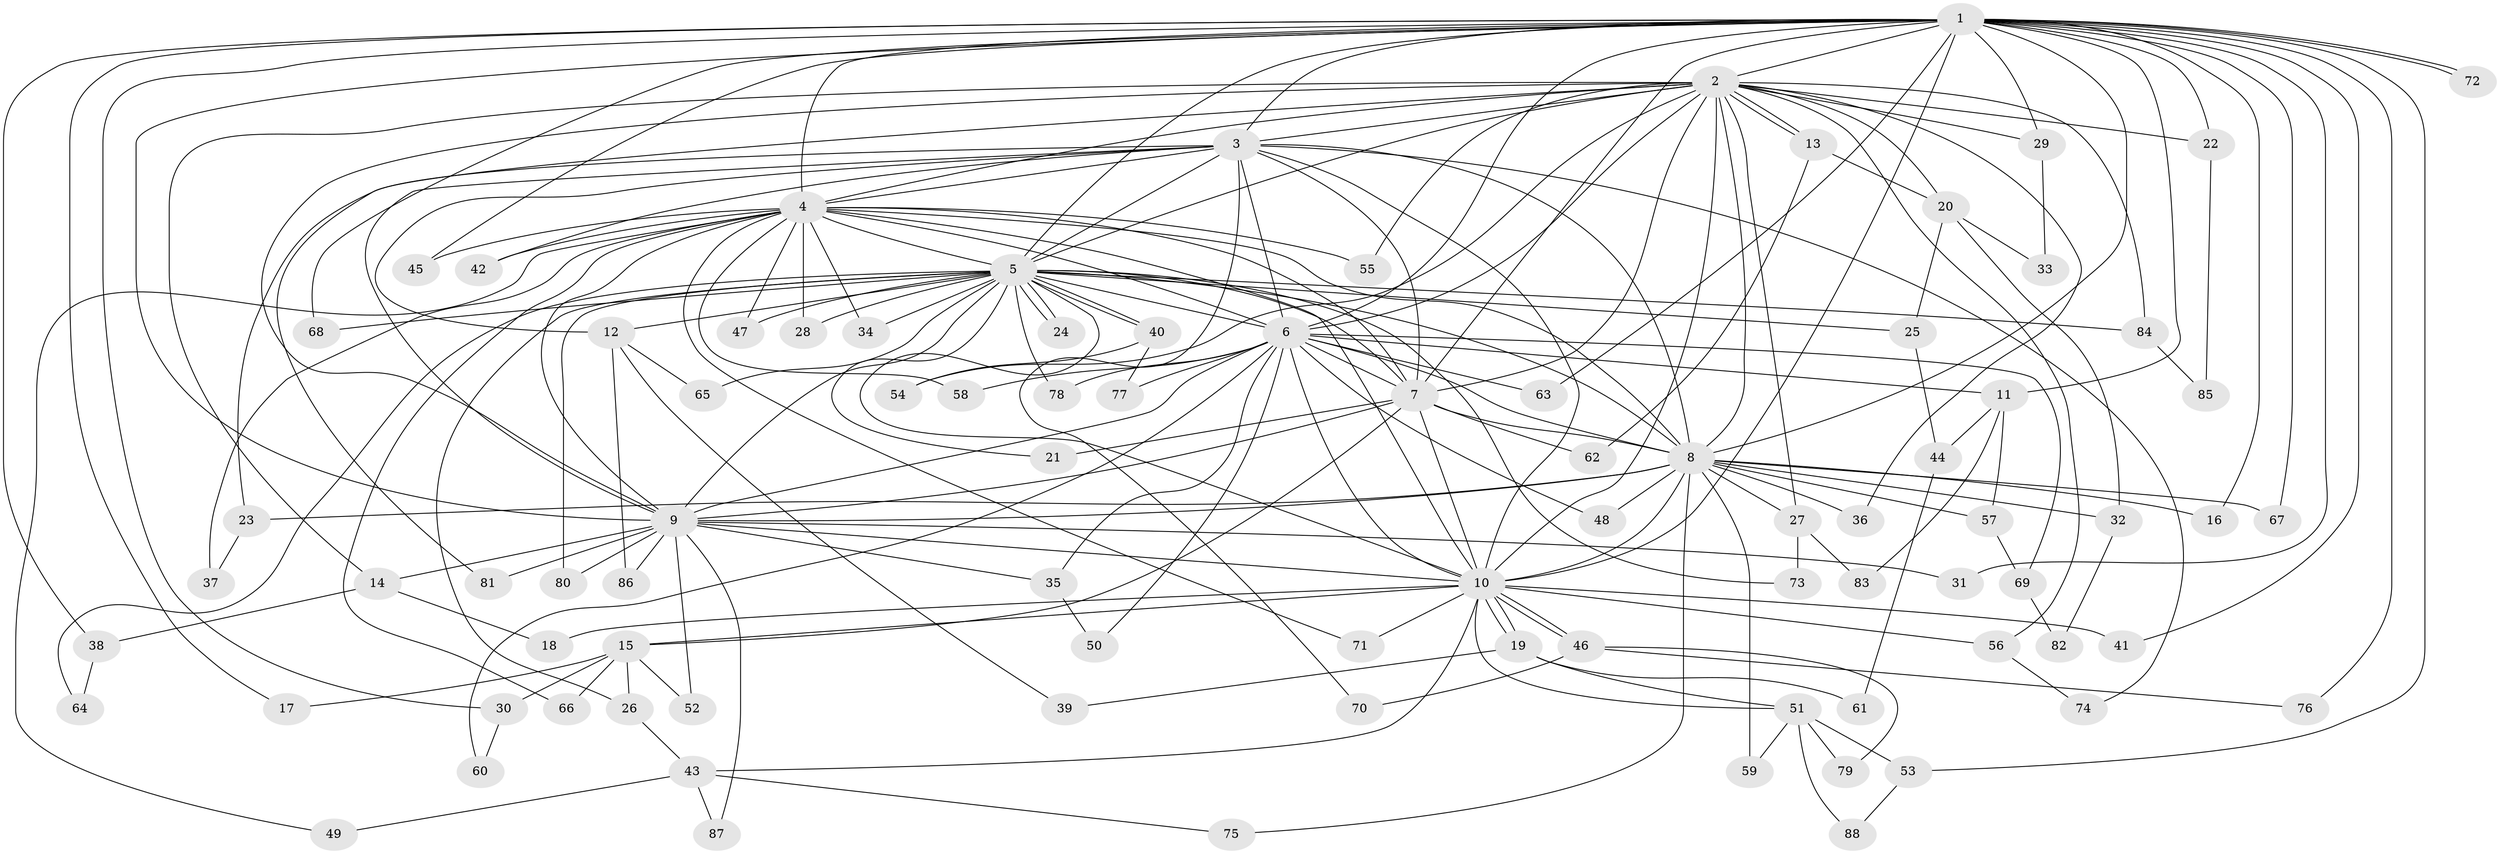 // Generated by graph-tools (version 1.1) at 2025/49/03/09/25 03:49:30]
// undirected, 88 vertices, 201 edges
graph export_dot {
graph [start="1"]
  node [color=gray90,style=filled];
  1;
  2;
  3;
  4;
  5;
  6;
  7;
  8;
  9;
  10;
  11;
  12;
  13;
  14;
  15;
  16;
  17;
  18;
  19;
  20;
  21;
  22;
  23;
  24;
  25;
  26;
  27;
  28;
  29;
  30;
  31;
  32;
  33;
  34;
  35;
  36;
  37;
  38;
  39;
  40;
  41;
  42;
  43;
  44;
  45;
  46;
  47;
  48;
  49;
  50;
  51;
  52;
  53;
  54;
  55;
  56;
  57;
  58;
  59;
  60;
  61;
  62;
  63;
  64;
  65;
  66;
  67;
  68;
  69;
  70;
  71;
  72;
  73;
  74;
  75;
  76;
  77;
  78;
  79;
  80;
  81;
  82;
  83;
  84;
  85;
  86;
  87;
  88;
  1 -- 2;
  1 -- 3;
  1 -- 4;
  1 -- 5;
  1 -- 6;
  1 -- 7;
  1 -- 8;
  1 -- 9;
  1 -- 10;
  1 -- 11;
  1 -- 16;
  1 -- 17;
  1 -- 22;
  1 -- 29;
  1 -- 30;
  1 -- 31;
  1 -- 38;
  1 -- 41;
  1 -- 45;
  1 -- 53;
  1 -- 63;
  1 -- 67;
  1 -- 68;
  1 -- 72;
  1 -- 72;
  1 -- 76;
  2 -- 3;
  2 -- 4;
  2 -- 5;
  2 -- 6;
  2 -- 7;
  2 -- 8;
  2 -- 9;
  2 -- 10;
  2 -- 13;
  2 -- 13;
  2 -- 14;
  2 -- 20;
  2 -- 22;
  2 -- 27;
  2 -- 29;
  2 -- 36;
  2 -- 54;
  2 -- 55;
  2 -- 56;
  2 -- 81;
  2 -- 84;
  3 -- 4;
  3 -- 5;
  3 -- 6;
  3 -- 7;
  3 -- 8;
  3 -- 9;
  3 -- 10;
  3 -- 12;
  3 -- 23;
  3 -- 42;
  3 -- 70;
  3 -- 74;
  4 -- 5;
  4 -- 6;
  4 -- 7;
  4 -- 8;
  4 -- 9;
  4 -- 10;
  4 -- 28;
  4 -- 34;
  4 -- 37;
  4 -- 42;
  4 -- 45;
  4 -- 47;
  4 -- 49;
  4 -- 55;
  4 -- 58;
  4 -- 66;
  4 -- 71;
  5 -- 6;
  5 -- 7;
  5 -- 8;
  5 -- 9;
  5 -- 10;
  5 -- 12;
  5 -- 21;
  5 -- 24;
  5 -- 24;
  5 -- 25;
  5 -- 26;
  5 -- 28;
  5 -- 34;
  5 -- 40;
  5 -- 40;
  5 -- 47;
  5 -- 64;
  5 -- 65;
  5 -- 68;
  5 -- 73;
  5 -- 78;
  5 -- 80;
  5 -- 84;
  6 -- 7;
  6 -- 8;
  6 -- 9;
  6 -- 10;
  6 -- 11;
  6 -- 35;
  6 -- 48;
  6 -- 50;
  6 -- 58;
  6 -- 60;
  6 -- 63;
  6 -- 69;
  6 -- 77;
  6 -- 78;
  7 -- 8;
  7 -- 9;
  7 -- 10;
  7 -- 15;
  7 -- 21;
  7 -- 62;
  8 -- 9;
  8 -- 10;
  8 -- 16;
  8 -- 23;
  8 -- 27;
  8 -- 32;
  8 -- 36;
  8 -- 48;
  8 -- 57;
  8 -- 59;
  8 -- 67;
  8 -- 75;
  9 -- 10;
  9 -- 14;
  9 -- 31;
  9 -- 35;
  9 -- 52;
  9 -- 80;
  9 -- 81;
  9 -- 86;
  9 -- 87;
  10 -- 15;
  10 -- 18;
  10 -- 19;
  10 -- 19;
  10 -- 41;
  10 -- 43;
  10 -- 46;
  10 -- 46;
  10 -- 51;
  10 -- 56;
  10 -- 71;
  11 -- 44;
  11 -- 57;
  11 -- 83;
  12 -- 39;
  12 -- 65;
  12 -- 86;
  13 -- 20;
  13 -- 62;
  14 -- 18;
  14 -- 38;
  15 -- 17;
  15 -- 26;
  15 -- 30;
  15 -- 52;
  15 -- 66;
  19 -- 39;
  19 -- 51;
  19 -- 61;
  20 -- 25;
  20 -- 32;
  20 -- 33;
  22 -- 85;
  23 -- 37;
  25 -- 44;
  26 -- 43;
  27 -- 73;
  27 -- 83;
  29 -- 33;
  30 -- 60;
  32 -- 82;
  35 -- 50;
  38 -- 64;
  40 -- 54;
  40 -- 77;
  43 -- 49;
  43 -- 75;
  43 -- 87;
  44 -- 61;
  46 -- 70;
  46 -- 76;
  46 -- 79;
  51 -- 53;
  51 -- 59;
  51 -- 79;
  51 -- 88;
  53 -- 88;
  56 -- 74;
  57 -- 69;
  69 -- 82;
  84 -- 85;
}
